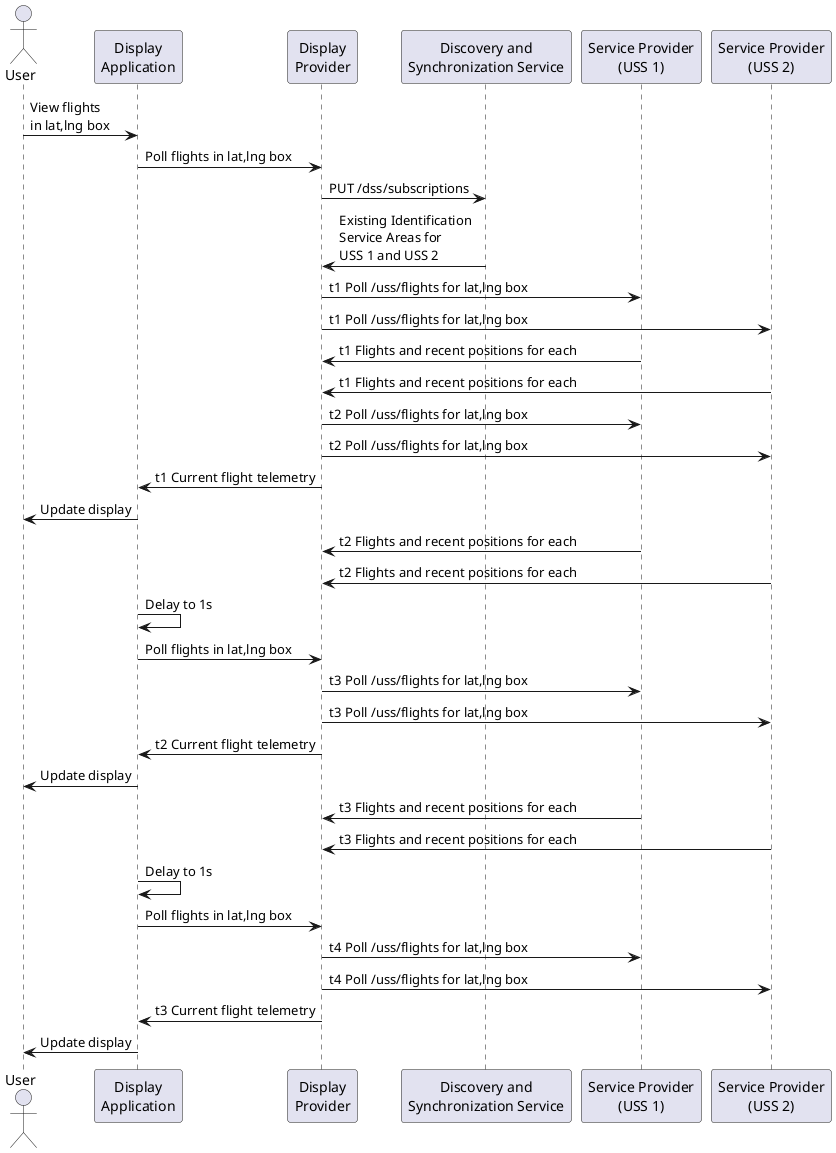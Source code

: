 'To render with PlantUML:
'  java -jar plantuml.jar -o generated rid_display.puml
@startuml
actor User
participant "Display\nApplication" as DA
participant "Display\nProvider" as DP
participant "Discovery and\nSynchronization Service" as DSS
participant "Service Provider\n(USS 1)" as SP1
participant "Service Provider\n(USS 2)" as SP2
User -> DA : View flights\nin lat,lng box
DA -> DP : Poll flights in lat,lng box
DP -> DSS : PUT /dss/subscriptions
DSS -> DP : Existing Identification\nService Areas for\nUSS 1 and USS 2
DP -> SP1 : t1 Poll /uss/flights for lat,lng box
DP -> SP2 : t1 Poll /uss/flights for lat,lng box
SP1 -> DP : t1 Flights and recent positions for each
SP2 -> DP : t1 Flights and recent positions for each
DP -> SP1 : t2 Poll /uss/flights for lat,lng box
DP -> SP2 : t2 Poll /uss/flights for lat,lng box
DP -> DA : t1 Current flight telemetry
DA -> User : Update display
SP1 -> DP : t2 Flights and recent positions for each
SP2 -> DP : t2 Flights and recent positions for each
DA -> DA : Delay to 1s
DA -> DP : Poll flights in lat,lng box
DP -> SP1 : t3 Poll /uss/flights for lat,lng box
DP -> SP2 : t3 Poll /uss/flights for lat,lng box
DP -> DA : t2 Current flight telemetry
DA -> User : Update display
SP1 -> DP : t3 Flights and recent positions for each
SP2 -> DP : t3 Flights and recent positions for each
DA -> DA : Delay to 1s
DA -> DP : Poll flights in lat,lng box
DP -> SP1 : t4 Poll /uss/flights for lat,lng box
DP -> SP2 : t4 Poll /uss/flights for lat,lng box
DP -> DA : t3 Current flight telemetry
DA -> User : Update display
@enduml
